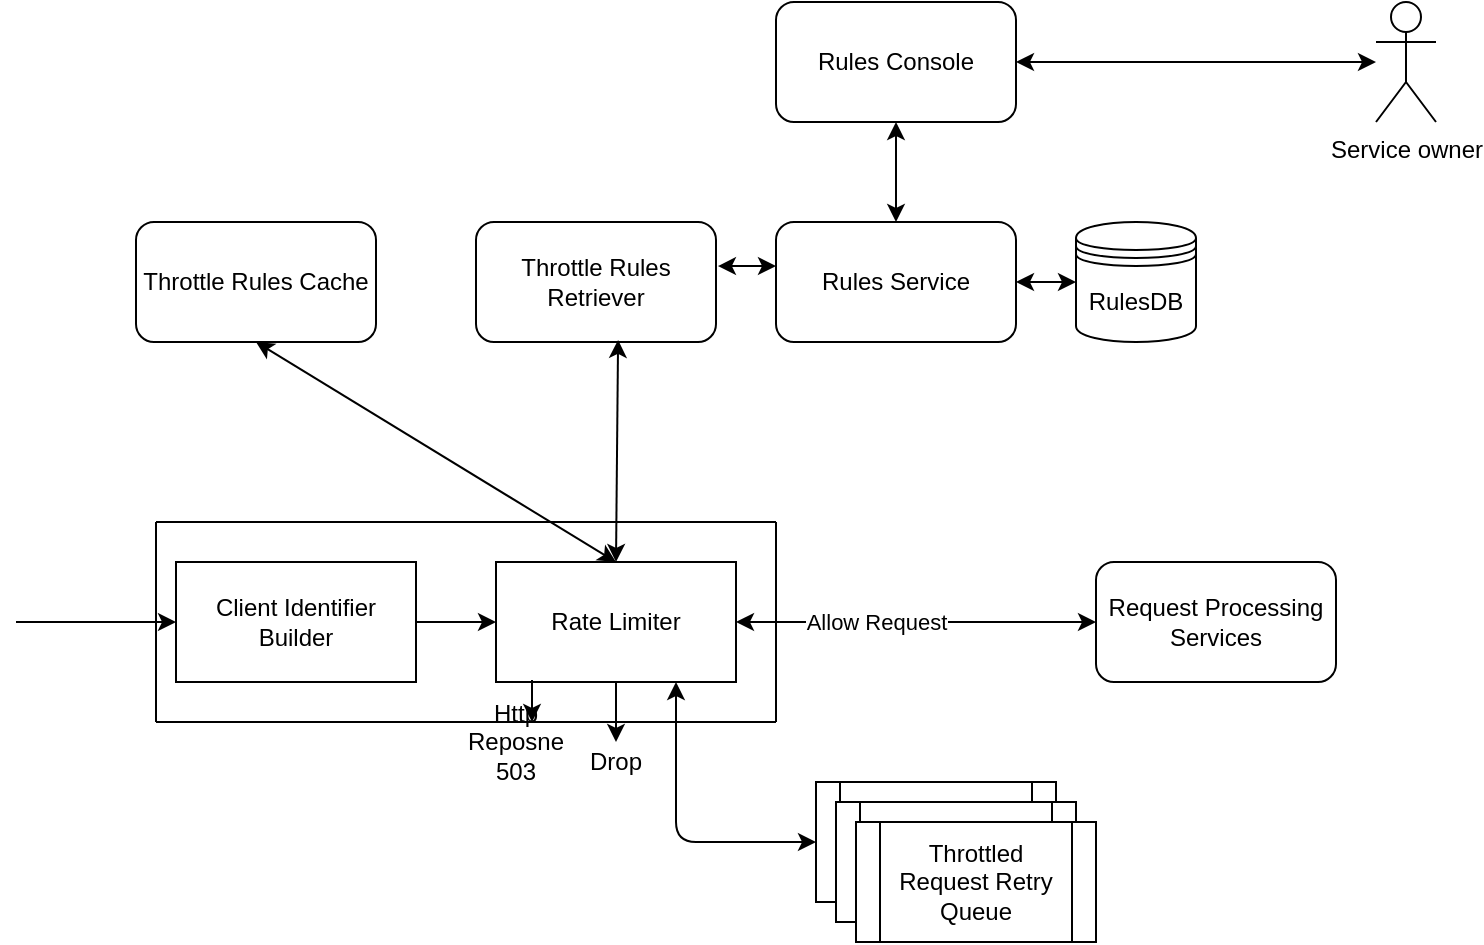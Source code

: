 <mxfile version="14.8.6" type="github">
  <diagram id="HYuLJ-ym9R1XKDQ6_qAn" name="Page-1">
    <mxGraphModel dx="968" dy="782" grid="1" gridSize="10" guides="1" tooltips="1" connect="1" arrows="1" fold="1" page="1" pageScale="1" pageWidth="100" pageHeight="100" math="0" shadow="0">
      <root>
        <mxCell id="0" />
        <mxCell id="1" parent="0" />
        <mxCell id="Nr82PkmJTxqg345CKWqP-1" value="Client Identifier Builder" style="rounded=0;whiteSpace=wrap;html=1;" vertex="1" parent="1">
          <mxGeometry y="10" width="120" height="60" as="geometry" />
        </mxCell>
        <mxCell id="Nr82PkmJTxqg345CKWqP-2" value="Rate Limiter" style="rounded=0;whiteSpace=wrap;html=1;" vertex="1" parent="1">
          <mxGeometry x="160" y="10" width="120" height="60" as="geometry" />
        </mxCell>
        <mxCell id="Nr82PkmJTxqg345CKWqP-3" value="Throttle Rules Retriever" style="rounded=1;whiteSpace=wrap;html=1;" vertex="1" parent="1">
          <mxGeometry x="150" y="-160" width="120" height="60" as="geometry" />
        </mxCell>
        <mxCell id="Nr82PkmJTxqg345CKWqP-4" value="Throttle Rules Cache" style="rounded=1;whiteSpace=wrap;html=1;" vertex="1" parent="1">
          <mxGeometry x="-20" y="-160" width="120" height="60" as="geometry" />
        </mxCell>
        <mxCell id="Nr82PkmJTxqg345CKWqP-5" value="Rules Service" style="rounded=1;whiteSpace=wrap;html=1;" vertex="1" parent="1">
          <mxGeometry x="300" y="-160" width="120" height="60" as="geometry" />
        </mxCell>
        <mxCell id="Nr82PkmJTxqg345CKWqP-7" value="RulesDB" style="shape=datastore;whiteSpace=wrap;html=1;" vertex="1" parent="1">
          <mxGeometry x="450" y="-160" width="60" height="60" as="geometry" />
        </mxCell>
        <mxCell id="Nr82PkmJTxqg345CKWqP-8" value="" style="endArrow=classic;startArrow=classic;html=1;exitX=1;exitY=0.5;exitDx=0;exitDy=0;entryX=0;entryY=0.5;entryDx=0;entryDy=0;" edge="1" parent="1" source="Nr82PkmJTxqg345CKWqP-5" target="Nr82PkmJTxqg345CKWqP-7">
          <mxGeometry width="50" height="50" relative="1" as="geometry">
            <mxPoint x="190" y="10" as="sourcePoint" />
            <mxPoint x="240" y="-40" as="targetPoint" />
          </mxGeometry>
        </mxCell>
        <mxCell id="Nr82PkmJTxqg345CKWqP-9" value="Throttled Request Retry Queue" style="shape=process;whiteSpace=wrap;html=1;backgroundOutline=1;" vertex="1" parent="1">
          <mxGeometry x="320" y="120" width="120" height="60" as="geometry" />
        </mxCell>
        <mxCell id="Nr82PkmJTxqg345CKWqP-10" value="Throttled Request Retry Queue" style="shape=process;whiteSpace=wrap;html=1;backgroundOutline=1;" vertex="1" parent="1">
          <mxGeometry x="330" y="130" width="120" height="60" as="geometry" />
        </mxCell>
        <mxCell id="Nr82PkmJTxqg345CKWqP-11" value="Throttled Request Retry Queue" style="shape=process;whiteSpace=wrap;html=1;backgroundOutline=1;" vertex="1" parent="1">
          <mxGeometry x="340" y="140" width="120" height="60" as="geometry" />
        </mxCell>
        <mxCell id="Nr82PkmJTxqg345CKWqP-12" value="" style="endArrow=classic;html=1;" edge="1" parent="1" source="Nr82PkmJTxqg345CKWqP-2">
          <mxGeometry width="50" height="50" relative="1" as="geometry">
            <mxPoint x="120" y="140" as="sourcePoint" />
            <mxPoint x="220" y="100" as="targetPoint" />
          </mxGeometry>
        </mxCell>
        <mxCell id="Nr82PkmJTxqg345CKWqP-13" value="Drop" style="text;html=1;strokeColor=none;fillColor=none;align=center;verticalAlign=middle;whiteSpace=wrap;rounded=0;" vertex="1" parent="1">
          <mxGeometry x="200" y="100" width="40" height="20" as="geometry" />
        </mxCell>
        <mxCell id="Nr82PkmJTxqg345CKWqP-15" value="" style="endArrow=classic;startArrow=classic;html=1;exitX=0.75;exitY=1;exitDx=0;exitDy=0;entryX=0;entryY=0.5;entryDx=0;entryDy=0;" edge="1" parent="1" source="Nr82PkmJTxqg345CKWqP-2" target="Nr82PkmJTxqg345CKWqP-9">
          <mxGeometry width="50" height="50" relative="1" as="geometry">
            <mxPoint x="120" y="140" as="sourcePoint" />
            <mxPoint x="170" y="90" as="targetPoint" />
            <Array as="points">
              <mxPoint x="250" y="150" />
            </Array>
          </mxGeometry>
        </mxCell>
        <mxCell id="Nr82PkmJTxqg345CKWqP-16" value="" style="endArrow=classic;html=1;exitX=0.15;exitY=0.983;exitDx=0;exitDy=0;exitPerimeter=0;" edge="1" parent="1" source="Nr82PkmJTxqg345CKWqP-2">
          <mxGeometry width="50" height="50" relative="1" as="geometry">
            <mxPoint x="120" y="140" as="sourcePoint" />
            <mxPoint x="178" y="90" as="targetPoint" />
          </mxGeometry>
        </mxCell>
        <mxCell id="Nr82PkmJTxqg345CKWqP-17" value="Http Reposne 503" style="text;html=1;strokeColor=none;fillColor=none;align=center;verticalAlign=middle;whiteSpace=wrap;rounded=0;" vertex="1" parent="1">
          <mxGeometry x="150" y="90" width="40" height="20" as="geometry" />
        </mxCell>
        <mxCell id="Nr82PkmJTxqg345CKWqP-18" value="" style="endArrow=classic;startArrow=classic;html=1;entryX=0.5;entryY=0;entryDx=0;entryDy=0;exitX=0.5;exitY=1;exitDx=0;exitDy=0;" edge="1" parent="1" source="Nr82PkmJTxqg345CKWqP-4" target="Nr82PkmJTxqg345CKWqP-2">
          <mxGeometry width="50" height="50" relative="1" as="geometry">
            <mxPoint x="150" y="70" as="sourcePoint" />
            <mxPoint x="200" y="20" as="targetPoint" />
          </mxGeometry>
        </mxCell>
        <mxCell id="Nr82PkmJTxqg345CKWqP-19" value="" style="endArrow=classic;startArrow=classic;html=1;exitX=0.592;exitY=0.983;exitDx=0;exitDy=0;exitPerimeter=0;" edge="1" parent="1" source="Nr82PkmJTxqg345CKWqP-3">
          <mxGeometry width="50" height="50" relative="1" as="geometry">
            <mxPoint x="150" y="70" as="sourcePoint" />
            <mxPoint x="220" y="10" as="targetPoint" />
          </mxGeometry>
        </mxCell>
        <mxCell id="Nr82PkmJTxqg345CKWqP-20" value="" style="endArrow=classic;startArrow=classic;html=1;exitX=1.008;exitY=0.367;exitDx=0;exitDy=0;exitPerimeter=0;" edge="1" parent="1" source="Nr82PkmJTxqg345CKWqP-3">
          <mxGeometry width="50" height="50" relative="1" as="geometry">
            <mxPoint x="150" y="70" as="sourcePoint" />
            <mxPoint x="300" y="-138" as="targetPoint" />
          </mxGeometry>
        </mxCell>
        <mxCell id="Nr82PkmJTxqg345CKWqP-22" value="" style="endArrow=classic;html=1;exitX=1;exitY=0.5;exitDx=0;exitDy=0;entryX=0;entryY=0.5;entryDx=0;entryDy=0;" edge="1" parent="1" source="Nr82PkmJTxqg345CKWqP-1" target="Nr82PkmJTxqg345CKWqP-2">
          <mxGeometry width="50" height="50" relative="1" as="geometry">
            <mxPoint x="150" y="70" as="sourcePoint" />
            <mxPoint x="200" y="20" as="targetPoint" />
          </mxGeometry>
        </mxCell>
        <mxCell id="Nr82PkmJTxqg345CKWqP-23" value="Service owner" style="shape=umlActor;verticalLabelPosition=bottom;verticalAlign=top;html=1;outlineConnect=0;" vertex="1" parent="1">
          <mxGeometry x="600" y="-270" width="30" height="60" as="geometry" />
        </mxCell>
        <mxCell id="Nr82PkmJTxqg345CKWqP-24" value="Rules Console" style="rounded=1;whiteSpace=wrap;html=1;" vertex="1" parent="1">
          <mxGeometry x="300" y="-270" width="120" height="60" as="geometry" />
        </mxCell>
        <mxCell id="Nr82PkmJTxqg345CKWqP-25" value="" style="endArrow=classic;startArrow=classic;html=1;exitX=1;exitY=0.5;exitDx=0;exitDy=0;" edge="1" parent="1" source="Nr82PkmJTxqg345CKWqP-24">
          <mxGeometry width="50" height="50" relative="1" as="geometry">
            <mxPoint x="430" y="-120" as="sourcePoint" />
            <mxPoint x="600" y="-240" as="targetPoint" />
          </mxGeometry>
        </mxCell>
        <mxCell id="Nr82PkmJTxqg345CKWqP-26" value="" style="endArrow=classic;startArrow=classic;html=1;exitX=0.5;exitY=1;exitDx=0;exitDy=0;entryX=0.5;entryY=0;entryDx=0;entryDy=0;" edge="1" parent="1" source="Nr82PkmJTxqg345CKWqP-24" target="Nr82PkmJTxqg345CKWqP-5">
          <mxGeometry width="50" height="50" relative="1" as="geometry">
            <mxPoint x="430" y="-120" as="sourcePoint" />
            <mxPoint x="480" y="-170" as="targetPoint" />
            <Array as="points" />
          </mxGeometry>
        </mxCell>
        <mxCell id="Nr82PkmJTxqg345CKWqP-32" value="Request Processing Services" style="rounded=1;whiteSpace=wrap;html=1;" vertex="1" parent="1">
          <mxGeometry x="460" y="10" width="120" height="60" as="geometry" />
        </mxCell>
        <mxCell id="Nr82PkmJTxqg345CKWqP-33" value="" style="endArrow=classic;startArrow=classic;html=1;exitX=1;exitY=0.5;exitDx=0;exitDy=0;entryX=0;entryY=0.5;entryDx=0;entryDy=0;" edge="1" parent="1" source="Nr82PkmJTxqg345CKWqP-2" target="Nr82PkmJTxqg345CKWqP-32">
          <mxGeometry width="50" height="50" relative="1" as="geometry">
            <mxPoint x="410" y="20" as="sourcePoint" />
            <mxPoint x="460" y="-30" as="targetPoint" />
          </mxGeometry>
        </mxCell>
        <mxCell id="Nr82PkmJTxqg345CKWqP-34" value="Allow Request" style="edgeLabel;html=1;align=center;verticalAlign=middle;resizable=0;points=[];" vertex="1" connectable="0" parent="Nr82PkmJTxqg345CKWqP-33">
          <mxGeometry x="-0.222" relative="1" as="geometry">
            <mxPoint as="offset" />
          </mxGeometry>
        </mxCell>
        <mxCell id="Nr82PkmJTxqg345CKWqP-35" value="" style="endArrow=classic;html=1;" edge="1" parent="1">
          <mxGeometry width="50" height="50" relative="1" as="geometry">
            <mxPoint x="-80" y="40" as="sourcePoint" />
            <mxPoint y="40" as="targetPoint" />
          </mxGeometry>
        </mxCell>
        <mxCell id="Nr82PkmJTxqg345CKWqP-37" value="" style="endArrow=none;html=1;" edge="1" parent="1">
          <mxGeometry width="50" height="50" relative="1" as="geometry">
            <mxPoint x="-10" y="-10" as="sourcePoint" />
            <mxPoint x="300" y="-10" as="targetPoint" />
          </mxGeometry>
        </mxCell>
        <mxCell id="Nr82PkmJTxqg345CKWqP-38" value="" style="endArrow=none;html=1;" edge="1" parent="1">
          <mxGeometry width="50" height="50" relative="1" as="geometry">
            <mxPoint x="-10" y="90" as="sourcePoint" />
            <mxPoint x="-10" y="-10" as="targetPoint" />
          </mxGeometry>
        </mxCell>
        <mxCell id="Nr82PkmJTxqg345CKWqP-39" value="" style="endArrow=none;html=1;" edge="1" parent="1">
          <mxGeometry width="50" height="50" relative="1" as="geometry">
            <mxPoint x="-10" y="90" as="sourcePoint" />
            <mxPoint x="300" y="90" as="targetPoint" />
          </mxGeometry>
        </mxCell>
        <mxCell id="Nr82PkmJTxqg345CKWqP-40" value="" style="endArrow=none;html=1;" edge="1" parent="1">
          <mxGeometry width="50" height="50" relative="1" as="geometry">
            <mxPoint x="300" y="90" as="sourcePoint" />
            <mxPoint x="300" y="-10" as="targetPoint" />
          </mxGeometry>
        </mxCell>
      </root>
    </mxGraphModel>
  </diagram>
</mxfile>
